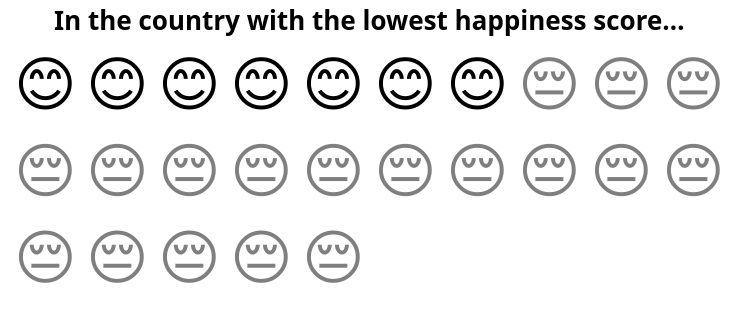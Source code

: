 {
  "$schema": "https://vega.github.io/schema/vega-lite/v4.json",
  "config": {"view": {"stroke": ""}},
 "title": "In the country with the lowest happiness score...",
  "width": 360,
  "height": 130,
  "data": {
    "values": [
      {"id": 1, "face" : "smile"},
      {"id": 2, "face" : "smile"},
      {"id": 3, "face" : "smile"},
      {"id": 4, "face" : "smile"},
      {"id": 5, "face" : "smile"},
      {"id": 6, "face" : "smile"},
      {"id": 7, "face" : "smile"},
      {"id": 8, "face" : "frown"},
      {"id": 9, "face" : "frown"},
      {"id": 10, "face" : "frown"},
      {"id": 11, "face" : "frown"},
      {"id": 12, "face" : "frown"},
      {"id": 13, "face" : "frown"},
      {"id": 14, "face" : "frown"},
      {"id": 15, "face" : "frown"},
      {"id": 16, "face" : "frown"},
      {"id": 17, "face" : "frown"},
      {"id": 18, "face" : "frown"},
      {"id": 19, "face" : "frown"},
      {"id": 20, "face" : "frown"},
      {"id": 21, "face" : "frown"},
      {"id": 22, "face" : "frown"},
      {"id": 23, "face" : "frown"},
      {"id": 24, "face" : "frown"},
      {"id": 25, "face" : "frown"}]

  },
  "transform": [
    {
      "calculate": "{'smile': '😊', 'frown': '😔'}[datum.face]",
      "as": "emoji"
    },
    {"calculate": "ceil (datum.id/10)", "as": "col"},
    {"calculate": "datum.id - datum.col*10", "as": "row"}
  ],
  "mark": {"type": "text", "baseline": "middle"},
  "encoding": {
    "x": {"field": "row", "type": "ordinal", "axis": null},
    "y": {"field": "col", "type": "ordinal", "axis": null},

    "text": {"field": "emoji", "type": "nominal"},
    "size": {"value": 30},

    "strokeWidth" :  {"value" : 3.0},
    "fillOpacity": {
          "condition": {"test": "datum.face=='smile'", "value": 1},
          "value": 0.5
        }
  }
}
